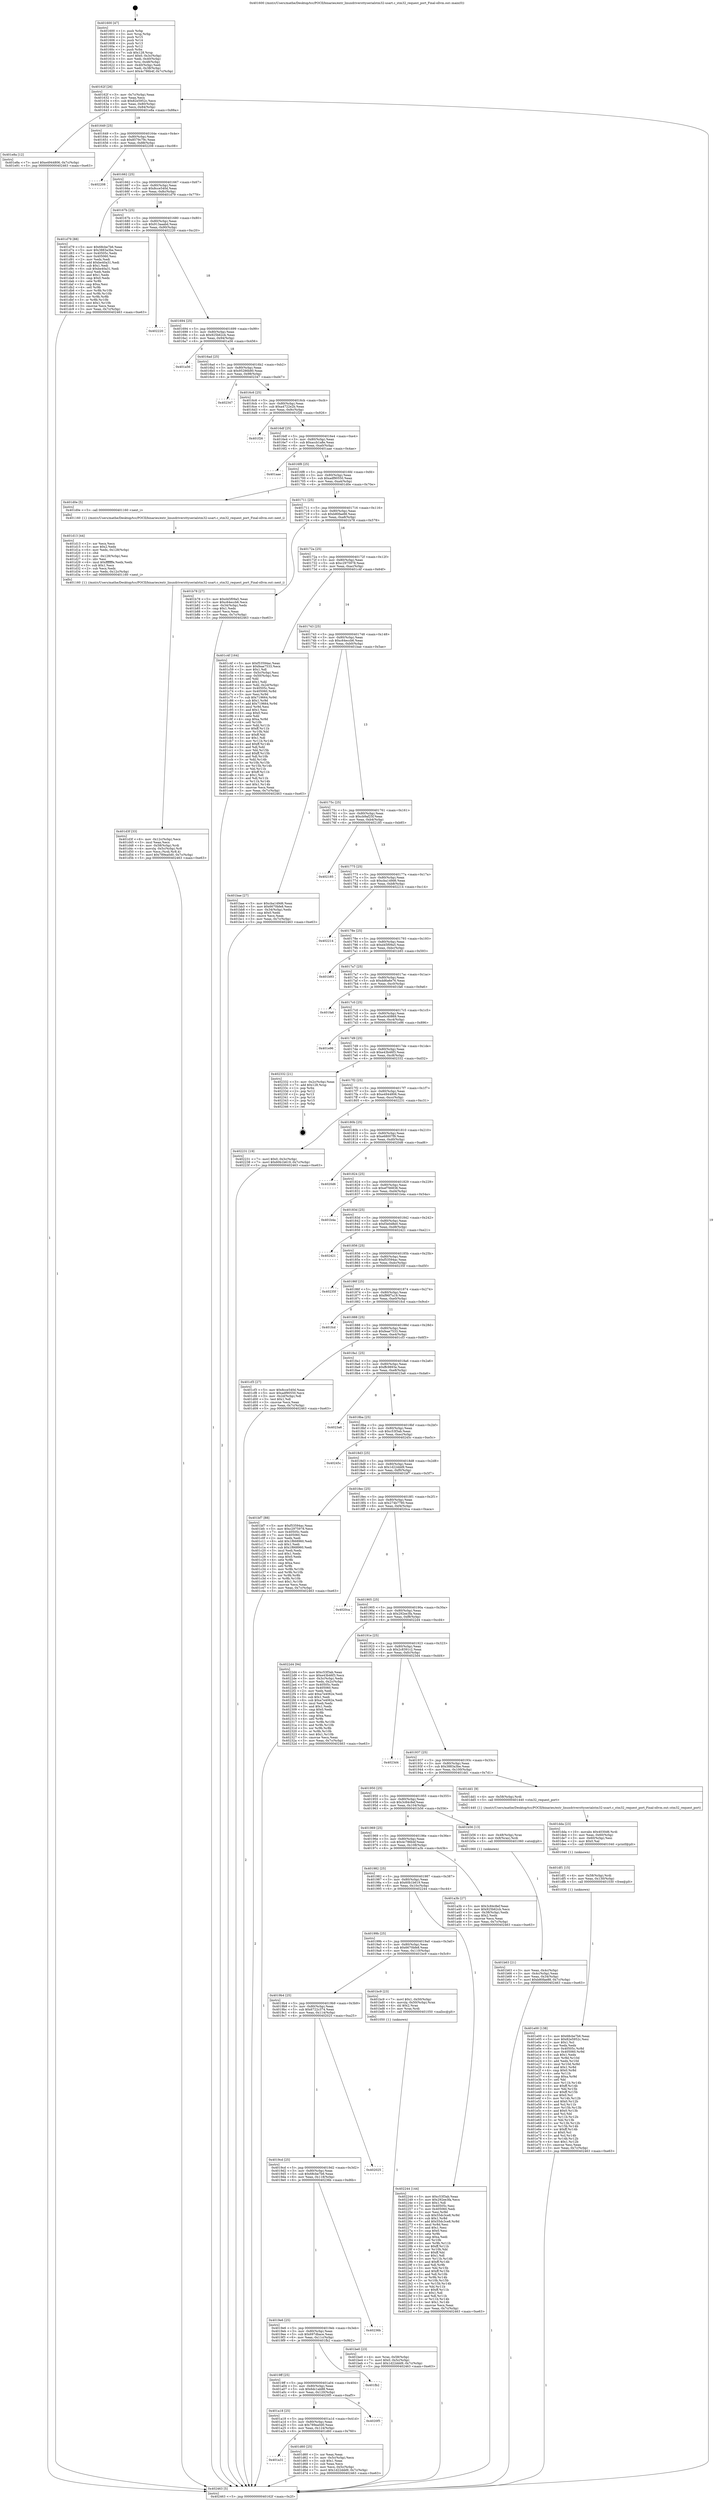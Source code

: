 digraph "0x401600" {
  label = "0x401600 (/mnt/c/Users/mathe/Desktop/tcc/POCII/binaries/extr_linuxdriversttyserialstm32-usart.c_stm32_request_port_Final-ollvm.out::main(0))"
  labelloc = "t"
  node[shape=record]

  Entry [label="",width=0.3,height=0.3,shape=circle,fillcolor=black,style=filled]
  "0x40162f" [label="{
     0x40162f [26]\l
     | [instrs]\l
     &nbsp;&nbsp;0x40162f \<+3\>: mov -0x7c(%rbp),%eax\l
     &nbsp;&nbsp;0x401632 \<+2\>: mov %eax,%ecx\l
     &nbsp;&nbsp;0x401634 \<+6\>: sub $0x82e5952c,%ecx\l
     &nbsp;&nbsp;0x40163a \<+3\>: mov %eax,-0x80(%rbp)\l
     &nbsp;&nbsp;0x40163d \<+6\>: mov %ecx,-0x84(%rbp)\l
     &nbsp;&nbsp;0x401643 \<+6\>: je 0000000000401e8a \<main+0x88a\>\l
  }"]
  "0x401e8a" [label="{
     0x401e8a [12]\l
     | [instrs]\l
     &nbsp;&nbsp;0x401e8a \<+7\>: movl $0xe4944806,-0x7c(%rbp)\l
     &nbsp;&nbsp;0x401e91 \<+5\>: jmp 0000000000402463 \<main+0xe63\>\l
  }"]
  "0x401649" [label="{
     0x401649 [25]\l
     | [instrs]\l
     &nbsp;&nbsp;0x401649 \<+5\>: jmp 000000000040164e \<main+0x4e\>\l
     &nbsp;&nbsp;0x40164e \<+3\>: mov -0x80(%rbp),%eax\l
     &nbsp;&nbsp;0x401651 \<+5\>: sub $0x8579c79c,%eax\l
     &nbsp;&nbsp;0x401656 \<+6\>: mov %eax,-0x88(%rbp)\l
     &nbsp;&nbsp;0x40165c \<+6\>: je 0000000000402208 \<main+0xc08\>\l
  }"]
  Exit [label="",width=0.3,height=0.3,shape=circle,fillcolor=black,style=filled,peripheries=2]
  "0x402208" [label="{
     0x402208\l
  }", style=dashed]
  "0x401662" [label="{
     0x401662 [25]\l
     | [instrs]\l
     &nbsp;&nbsp;0x401662 \<+5\>: jmp 0000000000401667 \<main+0x67\>\l
     &nbsp;&nbsp;0x401667 \<+3\>: mov -0x80(%rbp),%eax\l
     &nbsp;&nbsp;0x40166a \<+5\>: sub $0x8cce540d,%eax\l
     &nbsp;&nbsp;0x40166f \<+6\>: mov %eax,-0x8c(%rbp)\l
     &nbsp;&nbsp;0x401675 \<+6\>: je 0000000000401d79 \<main+0x779\>\l
  }"]
  "0x401e00" [label="{
     0x401e00 [138]\l
     | [instrs]\l
     &nbsp;&nbsp;0x401e00 \<+5\>: mov $0x68cbe7b6,%eax\l
     &nbsp;&nbsp;0x401e05 \<+5\>: mov $0x82e5952c,%esi\l
     &nbsp;&nbsp;0x401e0a \<+2\>: mov $0x1,%cl\l
     &nbsp;&nbsp;0x401e0c \<+2\>: xor %edx,%edx\l
     &nbsp;&nbsp;0x401e0e \<+8\>: mov 0x40505c,%r8d\l
     &nbsp;&nbsp;0x401e16 \<+8\>: mov 0x405060,%r9d\l
     &nbsp;&nbsp;0x401e1e \<+3\>: sub $0x1,%edx\l
     &nbsp;&nbsp;0x401e21 \<+3\>: mov %r8d,%r10d\l
     &nbsp;&nbsp;0x401e24 \<+3\>: add %edx,%r10d\l
     &nbsp;&nbsp;0x401e27 \<+4\>: imul %r10d,%r8d\l
     &nbsp;&nbsp;0x401e2b \<+4\>: and $0x1,%r8d\l
     &nbsp;&nbsp;0x401e2f \<+4\>: cmp $0x0,%r8d\l
     &nbsp;&nbsp;0x401e33 \<+4\>: sete %r11b\l
     &nbsp;&nbsp;0x401e37 \<+4\>: cmp $0xa,%r9d\l
     &nbsp;&nbsp;0x401e3b \<+3\>: setl %bl\l
     &nbsp;&nbsp;0x401e3e \<+3\>: mov %r11b,%r14b\l
     &nbsp;&nbsp;0x401e41 \<+4\>: xor $0xff,%r14b\l
     &nbsp;&nbsp;0x401e45 \<+3\>: mov %bl,%r15b\l
     &nbsp;&nbsp;0x401e48 \<+4\>: xor $0xff,%r15b\l
     &nbsp;&nbsp;0x401e4c \<+3\>: xor $0x0,%cl\l
     &nbsp;&nbsp;0x401e4f \<+3\>: mov %r14b,%r12b\l
     &nbsp;&nbsp;0x401e52 \<+4\>: and $0x0,%r12b\l
     &nbsp;&nbsp;0x401e56 \<+3\>: and %cl,%r11b\l
     &nbsp;&nbsp;0x401e59 \<+3\>: mov %r15b,%r13b\l
     &nbsp;&nbsp;0x401e5c \<+4\>: and $0x0,%r13b\l
     &nbsp;&nbsp;0x401e60 \<+2\>: and %cl,%bl\l
     &nbsp;&nbsp;0x401e62 \<+3\>: or %r11b,%r12b\l
     &nbsp;&nbsp;0x401e65 \<+3\>: or %bl,%r13b\l
     &nbsp;&nbsp;0x401e68 \<+3\>: xor %r13b,%r12b\l
     &nbsp;&nbsp;0x401e6b \<+3\>: or %r15b,%r14b\l
     &nbsp;&nbsp;0x401e6e \<+4\>: xor $0xff,%r14b\l
     &nbsp;&nbsp;0x401e72 \<+3\>: or $0x0,%cl\l
     &nbsp;&nbsp;0x401e75 \<+3\>: and %cl,%r14b\l
     &nbsp;&nbsp;0x401e78 \<+3\>: or %r14b,%r12b\l
     &nbsp;&nbsp;0x401e7b \<+4\>: test $0x1,%r12b\l
     &nbsp;&nbsp;0x401e7f \<+3\>: cmovne %esi,%eax\l
     &nbsp;&nbsp;0x401e82 \<+3\>: mov %eax,-0x7c(%rbp)\l
     &nbsp;&nbsp;0x401e85 \<+5\>: jmp 0000000000402463 \<main+0xe63\>\l
  }"]
  "0x401d79" [label="{
     0x401d79 [88]\l
     | [instrs]\l
     &nbsp;&nbsp;0x401d79 \<+5\>: mov $0x68cbe7b6,%eax\l
     &nbsp;&nbsp;0x401d7e \<+5\>: mov $0x3883a3be,%ecx\l
     &nbsp;&nbsp;0x401d83 \<+7\>: mov 0x40505c,%edx\l
     &nbsp;&nbsp;0x401d8a \<+7\>: mov 0x405060,%esi\l
     &nbsp;&nbsp;0x401d91 \<+2\>: mov %edx,%edi\l
     &nbsp;&nbsp;0x401d93 \<+6\>: add $0xbe40a31,%edi\l
     &nbsp;&nbsp;0x401d99 \<+3\>: sub $0x1,%edi\l
     &nbsp;&nbsp;0x401d9c \<+6\>: sub $0xbe40a31,%edi\l
     &nbsp;&nbsp;0x401da2 \<+3\>: imul %edi,%edx\l
     &nbsp;&nbsp;0x401da5 \<+3\>: and $0x1,%edx\l
     &nbsp;&nbsp;0x401da8 \<+3\>: cmp $0x0,%edx\l
     &nbsp;&nbsp;0x401dab \<+4\>: sete %r8b\l
     &nbsp;&nbsp;0x401daf \<+3\>: cmp $0xa,%esi\l
     &nbsp;&nbsp;0x401db2 \<+4\>: setl %r9b\l
     &nbsp;&nbsp;0x401db6 \<+3\>: mov %r8b,%r10b\l
     &nbsp;&nbsp;0x401db9 \<+3\>: and %r9b,%r10b\l
     &nbsp;&nbsp;0x401dbc \<+3\>: xor %r9b,%r8b\l
     &nbsp;&nbsp;0x401dbf \<+3\>: or %r8b,%r10b\l
     &nbsp;&nbsp;0x401dc2 \<+4\>: test $0x1,%r10b\l
     &nbsp;&nbsp;0x401dc6 \<+3\>: cmovne %ecx,%eax\l
     &nbsp;&nbsp;0x401dc9 \<+3\>: mov %eax,-0x7c(%rbp)\l
     &nbsp;&nbsp;0x401dcc \<+5\>: jmp 0000000000402463 \<main+0xe63\>\l
  }"]
  "0x40167b" [label="{
     0x40167b [25]\l
     | [instrs]\l
     &nbsp;&nbsp;0x40167b \<+5\>: jmp 0000000000401680 \<main+0x80\>\l
     &nbsp;&nbsp;0x401680 \<+3\>: mov -0x80(%rbp),%eax\l
     &nbsp;&nbsp;0x401683 \<+5\>: sub $0x913aaabd,%eax\l
     &nbsp;&nbsp;0x401688 \<+6\>: mov %eax,-0x90(%rbp)\l
     &nbsp;&nbsp;0x40168e \<+6\>: je 0000000000402220 \<main+0xc20\>\l
  }"]
  "0x401df1" [label="{
     0x401df1 [15]\l
     | [instrs]\l
     &nbsp;&nbsp;0x401df1 \<+4\>: mov -0x58(%rbp),%rdi\l
     &nbsp;&nbsp;0x401df5 \<+6\>: mov %eax,-0x130(%rbp)\l
     &nbsp;&nbsp;0x401dfb \<+5\>: call 0000000000401030 \<free@plt\>\l
     | [calls]\l
     &nbsp;&nbsp;0x401030 \{1\} (unknown)\l
  }"]
  "0x402220" [label="{
     0x402220\l
  }", style=dashed]
  "0x401694" [label="{
     0x401694 [25]\l
     | [instrs]\l
     &nbsp;&nbsp;0x401694 \<+5\>: jmp 0000000000401699 \<main+0x99\>\l
     &nbsp;&nbsp;0x401699 \<+3\>: mov -0x80(%rbp),%eax\l
     &nbsp;&nbsp;0x40169c \<+5\>: sub $0x925b62cb,%eax\l
     &nbsp;&nbsp;0x4016a1 \<+6\>: mov %eax,-0x94(%rbp)\l
     &nbsp;&nbsp;0x4016a7 \<+6\>: je 0000000000401a56 \<main+0x456\>\l
  }"]
  "0x401dda" [label="{
     0x401dda [23]\l
     | [instrs]\l
     &nbsp;&nbsp;0x401dda \<+10\>: movabs $0x4030d6,%rdi\l
     &nbsp;&nbsp;0x401de4 \<+3\>: mov %eax,-0x60(%rbp)\l
     &nbsp;&nbsp;0x401de7 \<+3\>: mov -0x60(%rbp),%esi\l
     &nbsp;&nbsp;0x401dea \<+2\>: mov $0x0,%al\l
     &nbsp;&nbsp;0x401dec \<+5\>: call 0000000000401040 \<printf@plt\>\l
     | [calls]\l
     &nbsp;&nbsp;0x401040 \{1\} (unknown)\l
  }"]
  "0x401a56" [label="{
     0x401a56\l
  }", style=dashed]
  "0x4016ad" [label="{
     0x4016ad [25]\l
     | [instrs]\l
     &nbsp;&nbsp;0x4016ad \<+5\>: jmp 00000000004016b2 \<main+0xb2\>\l
     &nbsp;&nbsp;0x4016b2 \<+3\>: mov -0x80(%rbp),%eax\l
     &nbsp;&nbsp;0x4016b5 \<+5\>: sub $0x95286b80,%eax\l
     &nbsp;&nbsp;0x4016ba \<+6\>: mov %eax,-0x98(%rbp)\l
     &nbsp;&nbsp;0x4016c0 \<+6\>: je 0000000000402347 \<main+0xd47\>\l
  }"]
  "0x401a31" [label="{
     0x401a31\l
  }", style=dashed]
  "0x402347" [label="{
     0x402347\l
  }", style=dashed]
  "0x4016c6" [label="{
     0x4016c6 [25]\l
     | [instrs]\l
     &nbsp;&nbsp;0x4016c6 \<+5\>: jmp 00000000004016cb \<main+0xcb\>\l
     &nbsp;&nbsp;0x4016cb \<+3\>: mov -0x80(%rbp),%eax\l
     &nbsp;&nbsp;0x4016ce \<+5\>: sub $0xa4722e2b,%eax\l
     &nbsp;&nbsp;0x4016d3 \<+6\>: mov %eax,-0x9c(%rbp)\l
     &nbsp;&nbsp;0x4016d9 \<+6\>: je 0000000000401f26 \<main+0x926\>\l
  }"]
  "0x401d60" [label="{
     0x401d60 [25]\l
     | [instrs]\l
     &nbsp;&nbsp;0x401d60 \<+2\>: xor %eax,%eax\l
     &nbsp;&nbsp;0x401d62 \<+3\>: mov -0x5c(%rbp),%ecx\l
     &nbsp;&nbsp;0x401d65 \<+3\>: sub $0x1,%eax\l
     &nbsp;&nbsp;0x401d68 \<+2\>: sub %eax,%ecx\l
     &nbsp;&nbsp;0x401d6a \<+3\>: mov %ecx,-0x5c(%rbp)\l
     &nbsp;&nbsp;0x401d6d \<+7\>: movl $0x1d22ddd9,-0x7c(%rbp)\l
     &nbsp;&nbsp;0x401d74 \<+5\>: jmp 0000000000402463 \<main+0xe63\>\l
  }"]
  "0x401f26" [label="{
     0x401f26\l
  }", style=dashed]
  "0x4016df" [label="{
     0x4016df [25]\l
     | [instrs]\l
     &nbsp;&nbsp;0x4016df \<+5\>: jmp 00000000004016e4 \<main+0xe4\>\l
     &nbsp;&nbsp;0x4016e4 \<+3\>: mov -0x80(%rbp),%eax\l
     &nbsp;&nbsp;0x4016e7 \<+5\>: sub $0xaccb1a8e,%eax\l
     &nbsp;&nbsp;0x4016ec \<+6\>: mov %eax,-0xa0(%rbp)\l
     &nbsp;&nbsp;0x4016f2 \<+6\>: je 0000000000401aae \<main+0x4ae\>\l
  }"]
  "0x401a18" [label="{
     0x401a18 [25]\l
     | [instrs]\l
     &nbsp;&nbsp;0x401a18 \<+5\>: jmp 0000000000401a1d \<main+0x41d\>\l
     &nbsp;&nbsp;0x401a1d \<+3\>: mov -0x80(%rbp),%eax\l
     &nbsp;&nbsp;0x401a20 \<+5\>: sub $0x789ea0d0,%eax\l
     &nbsp;&nbsp;0x401a25 \<+6\>: mov %eax,-0x124(%rbp)\l
     &nbsp;&nbsp;0x401a2b \<+6\>: je 0000000000401d60 \<main+0x760\>\l
  }"]
  "0x401aae" [label="{
     0x401aae\l
  }", style=dashed]
  "0x4016f8" [label="{
     0x4016f8 [25]\l
     | [instrs]\l
     &nbsp;&nbsp;0x4016f8 \<+5\>: jmp 00000000004016fd \<main+0xfd\>\l
     &nbsp;&nbsp;0x4016fd \<+3\>: mov -0x80(%rbp),%eax\l
     &nbsp;&nbsp;0x401700 \<+5\>: sub $0xadf90550,%eax\l
     &nbsp;&nbsp;0x401705 \<+6\>: mov %eax,-0xa4(%rbp)\l
     &nbsp;&nbsp;0x40170b \<+6\>: je 0000000000401d0e \<main+0x70e\>\l
  }"]
  "0x4020f5" [label="{
     0x4020f5\l
  }", style=dashed]
  "0x401d0e" [label="{
     0x401d0e [5]\l
     | [instrs]\l
     &nbsp;&nbsp;0x401d0e \<+5\>: call 0000000000401160 \<next_i\>\l
     | [calls]\l
     &nbsp;&nbsp;0x401160 \{1\} (/mnt/c/Users/mathe/Desktop/tcc/POCII/binaries/extr_linuxdriversttyserialstm32-usart.c_stm32_request_port_Final-ollvm.out::next_i)\l
  }"]
  "0x401711" [label="{
     0x401711 [25]\l
     | [instrs]\l
     &nbsp;&nbsp;0x401711 \<+5\>: jmp 0000000000401716 \<main+0x116\>\l
     &nbsp;&nbsp;0x401716 \<+3\>: mov -0x80(%rbp),%eax\l
     &nbsp;&nbsp;0x401719 \<+5\>: sub $0xb80fae88,%eax\l
     &nbsp;&nbsp;0x40171e \<+6\>: mov %eax,-0xa8(%rbp)\l
     &nbsp;&nbsp;0x401724 \<+6\>: je 0000000000401b78 \<main+0x578\>\l
  }"]
  "0x4019ff" [label="{
     0x4019ff [25]\l
     | [instrs]\l
     &nbsp;&nbsp;0x4019ff \<+5\>: jmp 0000000000401a04 \<main+0x404\>\l
     &nbsp;&nbsp;0x401a04 \<+3\>: mov -0x80(%rbp),%eax\l
     &nbsp;&nbsp;0x401a07 \<+5\>: sub $0x6dc1ab88,%eax\l
     &nbsp;&nbsp;0x401a0c \<+6\>: mov %eax,-0x120(%rbp)\l
     &nbsp;&nbsp;0x401a12 \<+6\>: je 00000000004020f5 \<main+0xaf5\>\l
  }"]
  "0x401b78" [label="{
     0x401b78 [27]\l
     | [instrs]\l
     &nbsp;&nbsp;0x401b78 \<+5\>: mov $0xd45f09a5,%eax\l
     &nbsp;&nbsp;0x401b7d \<+5\>: mov $0xc64eccb6,%ecx\l
     &nbsp;&nbsp;0x401b82 \<+3\>: mov -0x34(%rbp),%edx\l
     &nbsp;&nbsp;0x401b85 \<+3\>: cmp $0x1,%edx\l
     &nbsp;&nbsp;0x401b88 \<+3\>: cmovl %ecx,%eax\l
     &nbsp;&nbsp;0x401b8b \<+3\>: mov %eax,-0x7c(%rbp)\l
     &nbsp;&nbsp;0x401b8e \<+5\>: jmp 0000000000402463 \<main+0xe63\>\l
  }"]
  "0x40172a" [label="{
     0x40172a [25]\l
     | [instrs]\l
     &nbsp;&nbsp;0x40172a \<+5\>: jmp 000000000040172f \<main+0x12f\>\l
     &nbsp;&nbsp;0x40172f \<+3\>: mov -0x80(%rbp),%eax\l
     &nbsp;&nbsp;0x401732 \<+5\>: sub $0xc2975978,%eax\l
     &nbsp;&nbsp;0x401737 \<+6\>: mov %eax,-0xac(%rbp)\l
     &nbsp;&nbsp;0x40173d \<+6\>: je 0000000000401c4f \<main+0x64f\>\l
  }"]
  "0x401fb2" [label="{
     0x401fb2\l
  }", style=dashed]
  "0x401c4f" [label="{
     0x401c4f [164]\l
     | [instrs]\l
     &nbsp;&nbsp;0x401c4f \<+5\>: mov $0xf53594ac,%eax\l
     &nbsp;&nbsp;0x401c54 \<+5\>: mov $0xfeae7533,%ecx\l
     &nbsp;&nbsp;0x401c59 \<+2\>: mov $0x1,%dl\l
     &nbsp;&nbsp;0x401c5b \<+3\>: mov -0x5c(%rbp),%esi\l
     &nbsp;&nbsp;0x401c5e \<+3\>: cmp -0x50(%rbp),%esi\l
     &nbsp;&nbsp;0x401c61 \<+4\>: setl %dil\l
     &nbsp;&nbsp;0x401c65 \<+4\>: and $0x1,%dil\l
     &nbsp;&nbsp;0x401c69 \<+4\>: mov %dil,-0x2d(%rbp)\l
     &nbsp;&nbsp;0x401c6d \<+7\>: mov 0x40505c,%esi\l
     &nbsp;&nbsp;0x401c74 \<+8\>: mov 0x405060,%r8d\l
     &nbsp;&nbsp;0x401c7c \<+3\>: mov %esi,%r9d\l
     &nbsp;&nbsp;0x401c7f \<+7\>: sub $0x719664,%r9d\l
     &nbsp;&nbsp;0x401c86 \<+4\>: sub $0x1,%r9d\l
     &nbsp;&nbsp;0x401c8a \<+7\>: add $0x719664,%r9d\l
     &nbsp;&nbsp;0x401c91 \<+4\>: imul %r9d,%esi\l
     &nbsp;&nbsp;0x401c95 \<+3\>: and $0x1,%esi\l
     &nbsp;&nbsp;0x401c98 \<+3\>: cmp $0x0,%esi\l
     &nbsp;&nbsp;0x401c9b \<+4\>: sete %dil\l
     &nbsp;&nbsp;0x401c9f \<+4\>: cmp $0xa,%r8d\l
     &nbsp;&nbsp;0x401ca3 \<+4\>: setl %r10b\l
     &nbsp;&nbsp;0x401ca7 \<+3\>: mov %dil,%r11b\l
     &nbsp;&nbsp;0x401caa \<+4\>: xor $0xff,%r11b\l
     &nbsp;&nbsp;0x401cae \<+3\>: mov %r10b,%bl\l
     &nbsp;&nbsp;0x401cb1 \<+3\>: xor $0xff,%bl\l
     &nbsp;&nbsp;0x401cb4 \<+3\>: xor $0x1,%dl\l
     &nbsp;&nbsp;0x401cb7 \<+3\>: mov %r11b,%r14b\l
     &nbsp;&nbsp;0x401cba \<+4\>: and $0xff,%r14b\l
     &nbsp;&nbsp;0x401cbe \<+3\>: and %dl,%dil\l
     &nbsp;&nbsp;0x401cc1 \<+3\>: mov %bl,%r15b\l
     &nbsp;&nbsp;0x401cc4 \<+4\>: and $0xff,%r15b\l
     &nbsp;&nbsp;0x401cc8 \<+3\>: and %dl,%r10b\l
     &nbsp;&nbsp;0x401ccb \<+3\>: or %dil,%r14b\l
     &nbsp;&nbsp;0x401cce \<+3\>: or %r10b,%r15b\l
     &nbsp;&nbsp;0x401cd1 \<+3\>: xor %r15b,%r14b\l
     &nbsp;&nbsp;0x401cd4 \<+3\>: or %bl,%r11b\l
     &nbsp;&nbsp;0x401cd7 \<+4\>: xor $0xff,%r11b\l
     &nbsp;&nbsp;0x401cdb \<+3\>: or $0x1,%dl\l
     &nbsp;&nbsp;0x401cde \<+3\>: and %dl,%r11b\l
     &nbsp;&nbsp;0x401ce1 \<+3\>: or %r11b,%r14b\l
     &nbsp;&nbsp;0x401ce4 \<+4\>: test $0x1,%r14b\l
     &nbsp;&nbsp;0x401ce8 \<+3\>: cmovne %ecx,%eax\l
     &nbsp;&nbsp;0x401ceb \<+3\>: mov %eax,-0x7c(%rbp)\l
     &nbsp;&nbsp;0x401cee \<+5\>: jmp 0000000000402463 \<main+0xe63\>\l
  }"]
  "0x401743" [label="{
     0x401743 [25]\l
     | [instrs]\l
     &nbsp;&nbsp;0x401743 \<+5\>: jmp 0000000000401748 \<main+0x148\>\l
     &nbsp;&nbsp;0x401748 \<+3\>: mov -0x80(%rbp),%eax\l
     &nbsp;&nbsp;0x40174b \<+5\>: sub $0xc64eccb6,%eax\l
     &nbsp;&nbsp;0x401750 \<+6\>: mov %eax,-0xb0(%rbp)\l
     &nbsp;&nbsp;0x401756 \<+6\>: je 0000000000401bae \<main+0x5ae\>\l
  }"]
  "0x4019e6" [label="{
     0x4019e6 [25]\l
     | [instrs]\l
     &nbsp;&nbsp;0x4019e6 \<+5\>: jmp 00000000004019eb \<main+0x3eb\>\l
     &nbsp;&nbsp;0x4019eb \<+3\>: mov -0x80(%rbp),%eax\l
     &nbsp;&nbsp;0x4019ee \<+5\>: sub $0x697dbace,%eax\l
     &nbsp;&nbsp;0x4019f3 \<+6\>: mov %eax,-0x11c(%rbp)\l
     &nbsp;&nbsp;0x4019f9 \<+6\>: je 0000000000401fb2 \<main+0x9b2\>\l
  }"]
  "0x401bae" [label="{
     0x401bae [27]\l
     | [instrs]\l
     &nbsp;&nbsp;0x401bae \<+5\>: mov $0xcba149d6,%eax\l
     &nbsp;&nbsp;0x401bb3 \<+5\>: mov $0x6670bfe8,%ecx\l
     &nbsp;&nbsp;0x401bb8 \<+3\>: mov -0x34(%rbp),%edx\l
     &nbsp;&nbsp;0x401bbb \<+3\>: cmp $0x0,%edx\l
     &nbsp;&nbsp;0x401bbe \<+3\>: cmove %ecx,%eax\l
     &nbsp;&nbsp;0x401bc1 \<+3\>: mov %eax,-0x7c(%rbp)\l
     &nbsp;&nbsp;0x401bc4 \<+5\>: jmp 0000000000402463 \<main+0xe63\>\l
  }"]
  "0x40175c" [label="{
     0x40175c [25]\l
     | [instrs]\l
     &nbsp;&nbsp;0x40175c \<+5\>: jmp 0000000000401761 \<main+0x161\>\l
     &nbsp;&nbsp;0x401761 \<+3\>: mov -0x80(%rbp),%eax\l
     &nbsp;&nbsp;0x401764 \<+5\>: sub $0xcb9af25f,%eax\l
     &nbsp;&nbsp;0x401769 \<+6\>: mov %eax,-0xb4(%rbp)\l
     &nbsp;&nbsp;0x40176f \<+6\>: je 0000000000402185 \<main+0xb85\>\l
  }"]
  "0x40236b" [label="{
     0x40236b\l
  }", style=dashed]
  "0x402185" [label="{
     0x402185\l
  }", style=dashed]
  "0x401775" [label="{
     0x401775 [25]\l
     | [instrs]\l
     &nbsp;&nbsp;0x401775 \<+5\>: jmp 000000000040177a \<main+0x17a\>\l
     &nbsp;&nbsp;0x40177a \<+3\>: mov -0x80(%rbp),%eax\l
     &nbsp;&nbsp;0x40177d \<+5\>: sub $0xcba149d6,%eax\l
     &nbsp;&nbsp;0x401782 \<+6\>: mov %eax,-0xb8(%rbp)\l
     &nbsp;&nbsp;0x401788 \<+6\>: je 0000000000402214 \<main+0xc14\>\l
  }"]
  "0x4019cd" [label="{
     0x4019cd [25]\l
     | [instrs]\l
     &nbsp;&nbsp;0x4019cd \<+5\>: jmp 00000000004019d2 \<main+0x3d2\>\l
     &nbsp;&nbsp;0x4019d2 \<+3\>: mov -0x80(%rbp),%eax\l
     &nbsp;&nbsp;0x4019d5 \<+5\>: sub $0x68cbe7b6,%eax\l
     &nbsp;&nbsp;0x4019da \<+6\>: mov %eax,-0x118(%rbp)\l
     &nbsp;&nbsp;0x4019e0 \<+6\>: je 000000000040236b \<main+0xd6b\>\l
  }"]
  "0x402214" [label="{
     0x402214\l
  }", style=dashed]
  "0x40178e" [label="{
     0x40178e [25]\l
     | [instrs]\l
     &nbsp;&nbsp;0x40178e \<+5\>: jmp 0000000000401793 \<main+0x193\>\l
     &nbsp;&nbsp;0x401793 \<+3\>: mov -0x80(%rbp),%eax\l
     &nbsp;&nbsp;0x401796 \<+5\>: sub $0xd45f09a5,%eax\l
     &nbsp;&nbsp;0x40179b \<+6\>: mov %eax,-0xbc(%rbp)\l
     &nbsp;&nbsp;0x4017a1 \<+6\>: je 0000000000401b93 \<main+0x593\>\l
  }"]
  "0x402025" [label="{
     0x402025\l
  }", style=dashed]
  "0x401b93" [label="{
     0x401b93\l
  }", style=dashed]
  "0x4017a7" [label="{
     0x4017a7 [25]\l
     | [instrs]\l
     &nbsp;&nbsp;0x4017a7 \<+5\>: jmp 00000000004017ac \<main+0x1ac\>\l
     &nbsp;&nbsp;0x4017ac \<+3\>: mov -0x80(%rbp),%eax\l
     &nbsp;&nbsp;0x4017af \<+5\>: sub $0xdd6a6e76,%eax\l
     &nbsp;&nbsp;0x4017b4 \<+6\>: mov %eax,-0xc0(%rbp)\l
     &nbsp;&nbsp;0x4017ba \<+6\>: je 0000000000401fa6 \<main+0x9a6\>\l
  }"]
  "0x401d3f" [label="{
     0x401d3f [33]\l
     | [instrs]\l
     &nbsp;&nbsp;0x401d3f \<+6\>: mov -0x12c(%rbp),%ecx\l
     &nbsp;&nbsp;0x401d45 \<+3\>: imul %eax,%ecx\l
     &nbsp;&nbsp;0x401d48 \<+4\>: mov -0x58(%rbp),%rdi\l
     &nbsp;&nbsp;0x401d4c \<+4\>: movslq -0x5c(%rbp),%r8\l
     &nbsp;&nbsp;0x401d50 \<+4\>: mov %ecx,(%rdi,%r8,4)\l
     &nbsp;&nbsp;0x401d54 \<+7\>: movl $0x789ea0d0,-0x7c(%rbp)\l
     &nbsp;&nbsp;0x401d5b \<+5\>: jmp 0000000000402463 \<main+0xe63\>\l
  }"]
  "0x401fa6" [label="{
     0x401fa6\l
  }", style=dashed]
  "0x4017c0" [label="{
     0x4017c0 [25]\l
     | [instrs]\l
     &nbsp;&nbsp;0x4017c0 \<+5\>: jmp 00000000004017c5 \<main+0x1c5\>\l
     &nbsp;&nbsp;0x4017c5 \<+3\>: mov -0x80(%rbp),%eax\l
     &nbsp;&nbsp;0x4017c8 \<+5\>: sub $0xe0c40869,%eax\l
     &nbsp;&nbsp;0x4017cd \<+6\>: mov %eax,-0xc4(%rbp)\l
     &nbsp;&nbsp;0x4017d3 \<+6\>: je 0000000000401e96 \<main+0x896\>\l
  }"]
  "0x401d13" [label="{
     0x401d13 [44]\l
     | [instrs]\l
     &nbsp;&nbsp;0x401d13 \<+2\>: xor %ecx,%ecx\l
     &nbsp;&nbsp;0x401d15 \<+5\>: mov $0x2,%edx\l
     &nbsp;&nbsp;0x401d1a \<+6\>: mov %edx,-0x128(%rbp)\l
     &nbsp;&nbsp;0x401d20 \<+1\>: cltd\l
     &nbsp;&nbsp;0x401d21 \<+6\>: mov -0x128(%rbp),%esi\l
     &nbsp;&nbsp;0x401d27 \<+2\>: idiv %esi\l
     &nbsp;&nbsp;0x401d29 \<+6\>: imul $0xfffffffe,%edx,%edx\l
     &nbsp;&nbsp;0x401d2f \<+3\>: sub $0x1,%ecx\l
     &nbsp;&nbsp;0x401d32 \<+2\>: sub %ecx,%edx\l
     &nbsp;&nbsp;0x401d34 \<+6\>: mov %edx,-0x12c(%rbp)\l
     &nbsp;&nbsp;0x401d3a \<+5\>: call 0000000000401160 \<next_i\>\l
     | [calls]\l
     &nbsp;&nbsp;0x401160 \{1\} (/mnt/c/Users/mathe/Desktop/tcc/POCII/binaries/extr_linuxdriversttyserialstm32-usart.c_stm32_request_port_Final-ollvm.out::next_i)\l
  }"]
  "0x401e96" [label="{
     0x401e96\l
  }", style=dashed]
  "0x4017d9" [label="{
     0x4017d9 [25]\l
     | [instrs]\l
     &nbsp;&nbsp;0x4017d9 \<+5\>: jmp 00000000004017de \<main+0x1de\>\l
     &nbsp;&nbsp;0x4017de \<+3\>: mov -0x80(%rbp),%eax\l
     &nbsp;&nbsp;0x4017e1 \<+5\>: sub $0xe43b46f3,%eax\l
     &nbsp;&nbsp;0x4017e6 \<+6\>: mov %eax,-0xc8(%rbp)\l
     &nbsp;&nbsp;0x4017ec \<+6\>: je 0000000000402332 \<main+0xd32\>\l
  }"]
  "0x401be0" [label="{
     0x401be0 [23]\l
     | [instrs]\l
     &nbsp;&nbsp;0x401be0 \<+4\>: mov %rax,-0x58(%rbp)\l
     &nbsp;&nbsp;0x401be4 \<+7\>: movl $0x0,-0x5c(%rbp)\l
     &nbsp;&nbsp;0x401beb \<+7\>: movl $0x1d22ddd9,-0x7c(%rbp)\l
     &nbsp;&nbsp;0x401bf2 \<+5\>: jmp 0000000000402463 \<main+0xe63\>\l
  }"]
  "0x402332" [label="{
     0x402332 [21]\l
     | [instrs]\l
     &nbsp;&nbsp;0x402332 \<+3\>: mov -0x2c(%rbp),%eax\l
     &nbsp;&nbsp;0x402335 \<+7\>: add $0x128,%rsp\l
     &nbsp;&nbsp;0x40233c \<+1\>: pop %rbx\l
     &nbsp;&nbsp;0x40233d \<+2\>: pop %r12\l
     &nbsp;&nbsp;0x40233f \<+2\>: pop %r13\l
     &nbsp;&nbsp;0x402341 \<+2\>: pop %r14\l
     &nbsp;&nbsp;0x402343 \<+2\>: pop %r15\l
     &nbsp;&nbsp;0x402345 \<+1\>: pop %rbp\l
     &nbsp;&nbsp;0x402346 \<+1\>: ret\l
  }"]
  "0x4017f2" [label="{
     0x4017f2 [25]\l
     | [instrs]\l
     &nbsp;&nbsp;0x4017f2 \<+5\>: jmp 00000000004017f7 \<main+0x1f7\>\l
     &nbsp;&nbsp;0x4017f7 \<+3\>: mov -0x80(%rbp),%eax\l
     &nbsp;&nbsp;0x4017fa \<+5\>: sub $0xe4944806,%eax\l
     &nbsp;&nbsp;0x4017ff \<+6\>: mov %eax,-0xcc(%rbp)\l
     &nbsp;&nbsp;0x401805 \<+6\>: je 0000000000402231 \<main+0xc31\>\l
  }"]
  "0x4019b4" [label="{
     0x4019b4 [25]\l
     | [instrs]\l
     &nbsp;&nbsp;0x4019b4 \<+5\>: jmp 00000000004019b9 \<main+0x3b9\>\l
     &nbsp;&nbsp;0x4019b9 \<+3\>: mov -0x80(%rbp),%eax\l
     &nbsp;&nbsp;0x4019bc \<+5\>: sub $0x6722c374,%eax\l
     &nbsp;&nbsp;0x4019c1 \<+6\>: mov %eax,-0x114(%rbp)\l
     &nbsp;&nbsp;0x4019c7 \<+6\>: je 0000000000402025 \<main+0xa25\>\l
  }"]
  "0x402231" [label="{
     0x402231 [19]\l
     | [instrs]\l
     &nbsp;&nbsp;0x402231 \<+7\>: movl $0x0,-0x3c(%rbp)\l
     &nbsp;&nbsp;0x402238 \<+7\>: movl $0x60b1b619,-0x7c(%rbp)\l
     &nbsp;&nbsp;0x40223f \<+5\>: jmp 0000000000402463 \<main+0xe63\>\l
  }"]
  "0x40180b" [label="{
     0x40180b [25]\l
     | [instrs]\l
     &nbsp;&nbsp;0x40180b \<+5\>: jmp 0000000000401810 \<main+0x210\>\l
     &nbsp;&nbsp;0x401810 \<+3\>: mov -0x80(%rbp),%eax\l
     &nbsp;&nbsp;0x401813 \<+5\>: sub $0xe68007f9,%eax\l
     &nbsp;&nbsp;0x401818 \<+6\>: mov %eax,-0xd0(%rbp)\l
     &nbsp;&nbsp;0x40181e \<+6\>: je 00000000004020d6 \<main+0xad6\>\l
  }"]
  "0x401bc9" [label="{
     0x401bc9 [23]\l
     | [instrs]\l
     &nbsp;&nbsp;0x401bc9 \<+7\>: movl $0x1,-0x50(%rbp)\l
     &nbsp;&nbsp;0x401bd0 \<+4\>: movslq -0x50(%rbp),%rax\l
     &nbsp;&nbsp;0x401bd4 \<+4\>: shl $0x2,%rax\l
     &nbsp;&nbsp;0x401bd8 \<+3\>: mov %rax,%rdi\l
     &nbsp;&nbsp;0x401bdb \<+5\>: call 0000000000401050 \<malloc@plt\>\l
     | [calls]\l
     &nbsp;&nbsp;0x401050 \{1\} (unknown)\l
  }"]
  "0x4020d6" [label="{
     0x4020d6\l
  }", style=dashed]
  "0x401824" [label="{
     0x401824 [25]\l
     | [instrs]\l
     &nbsp;&nbsp;0x401824 \<+5\>: jmp 0000000000401829 \<main+0x229\>\l
     &nbsp;&nbsp;0x401829 \<+3\>: mov -0x80(%rbp),%eax\l
     &nbsp;&nbsp;0x40182c \<+5\>: sub $0xef766838,%eax\l
     &nbsp;&nbsp;0x401831 \<+6\>: mov %eax,-0xd4(%rbp)\l
     &nbsp;&nbsp;0x401837 \<+6\>: je 0000000000401b4a \<main+0x54a\>\l
  }"]
  "0x40199b" [label="{
     0x40199b [25]\l
     | [instrs]\l
     &nbsp;&nbsp;0x40199b \<+5\>: jmp 00000000004019a0 \<main+0x3a0\>\l
     &nbsp;&nbsp;0x4019a0 \<+3\>: mov -0x80(%rbp),%eax\l
     &nbsp;&nbsp;0x4019a3 \<+5\>: sub $0x6670bfe8,%eax\l
     &nbsp;&nbsp;0x4019a8 \<+6\>: mov %eax,-0x110(%rbp)\l
     &nbsp;&nbsp;0x4019ae \<+6\>: je 0000000000401bc9 \<main+0x5c9\>\l
  }"]
  "0x401b4a" [label="{
     0x401b4a\l
  }", style=dashed]
  "0x40183d" [label="{
     0x40183d [25]\l
     | [instrs]\l
     &nbsp;&nbsp;0x40183d \<+5\>: jmp 0000000000401842 \<main+0x242\>\l
     &nbsp;&nbsp;0x401842 \<+3\>: mov -0x80(%rbp),%eax\l
     &nbsp;&nbsp;0x401845 \<+5\>: sub $0xf3e0d8e0,%eax\l
     &nbsp;&nbsp;0x40184a \<+6\>: mov %eax,-0xd8(%rbp)\l
     &nbsp;&nbsp;0x401850 \<+6\>: je 0000000000402421 \<main+0xe21\>\l
  }"]
  "0x402244" [label="{
     0x402244 [144]\l
     | [instrs]\l
     &nbsp;&nbsp;0x402244 \<+5\>: mov $0xc53f3ab,%eax\l
     &nbsp;&nbsp;0x402249 \<+5\>: mov $0x292ee3fa,%ecx\l
     &nbsp;&nbsp;0x40224e \<+2\>: mov $0x1,%dl\l
     &nbsp;&nbsp;0x402250 \<+7\>: mov 0x40505c,%esi\l
     &nbsp;&nbsp;0x402257 \<+7\>: mov 0x405060,%edi\l
     &nbsp;&nbsp;0x40225e \<+3\>: mov %esi,%r8d\l
     &nbsp;&nbsp;0x402261 \<+7\>: sub $0x55dc3ce8,%r8d\l
     &nbsp;&nbsp;0x402268 \<+4\>: sub $0x1,%r8d\l
     &nbsp;&nbsp;0x40226c \<+7\>: add $0x55dc3ce8,%r8d\l
     &nbsp;&nbsp;0x402273 \<+4\>: imul %r8d,%esi\l
     &nbsp;&nbsp;0x402277 \<+3\>: and $0x1,%esi\l
     &nbsp;&nbsp;0x40227a \<+3\>: cmp $0x0,%esi\l
     &nbsp;&nbsp;0x40227d \<+4\>: sete %r9b\l
     &nbsp;&nbsp;0x402281 \<+3\>: cmp $0xa,%edi\l
     &nbsp;&nbsp;0x402284 \<+4\>: setl %r10b\l
     &nbsp;&nbsp;0x402288 \<+3\>: mov %r9b,%r11b\l
     &nbsp;&nbsp;0x40228b \<+4\>: xor $0xff,%r11b\l
     &nbsp;&nbsp;0x40228f \<+3\>: mov %r10b,%bl\l
     &nbsp;&nbsp;0x402292 \<+3\>: xor $0xff,%bl\l
     &nbsp;&nbsp;0x402295 \<+3\>: xor $0x1,%dl\l
     &nbsp;&nbsp;0x402298 \<+3\>: mov %r11b,%r14b\l
     &nbsp;&nbsp;0x40229b \<+4\>: and $0xff,%r14b\l
     &nbsp;&nbsp;0x40229f \<+3\>: and %dl,%r9b\l
     &nbsp;&nbsp;0x4022a2 \<+3\>: mov %bl,%r15b\l
     &nbsp;&nbsp;0x4022a5 \<+4\>: and $0xff,%r15b\l
     &nbsp;&nbsp;0x4022a9 \<+3\>: and %dl,%r10b\l
     &nbsp;&nbsp;0x4022ac \<+3\>: or %r9b,%r14b\l
     &nbsp;&nbsp;0x4022af \<+3\>: or %r10b,%r15b\l
     &nbsp;&nbsp;0x4022b2 \<+3\>: xor %r15b,%r14b\l
     &nbsp;&nbsp;0x4022b5 \<+3\>: or %bl,%r11b\l
     &nbsp;&nbsp;0x4022b8 \<+4\>: xor $0xff,%r11b\l
     &nbsp;&nbsp;0x4022bc \<+3\>: or $0x1,%dl\l
     &nbsp;&nbsp;0x4022bf \<+3\>: and %dl,%r11b\l
     &nbsp;&nbsp;0x4022c2 \<+3\>: or %r11b,%r14b\l
     &nbsp;&nbsp;0x4022c5 \<+4\>: test $0x1,%r14b\l
     &nbsp;&nbsp;0x4022c9 \<+3\>: cmovne %ecx,%eax\l
     &nbsp;&nbsp;0x4022cc \<+3\>: mov %eax,-0x7c(%rbp)\l
     &nbsp;&nbsp;0x4022cf \<+5\>: jmp 0000000000402463 \<main+0xe63\>\l
  }"]
  "0x402421" [label="{
     0x402421\l
  }", style=dashed]
  "0x401856" [label="{
     0x401856 [25]\l
     | [instrs]\l
     &nbsp;&nbsp;0x401856 \<+5\>: jmp 000000000040185b \<main+0x25b\>\l
     &nbsp;&nbsp;0x40185b \<+3\>: mov -0x80(%rbp),%eax\l
     &nbsp;&nbsp;0x40185e \<+5\>: sub $0xf53594ac,%eax\l
     &nbsp;&nbsp;0x401863 \<+6\>: mov %eax,-0xdc(%rbp)\l
     &nbsp;&nbsp;0x401869 \<+6\>: je 000000000040235f \<main+0xd5f\>\l
  }"]
  "0x401b63" [label="{
     0x401b63 [21]\l
     | [instrs]\l
     &nbsp;&nbsp;0x401b63 \<+3\>: mov %eax,-0x4c(%rbp)\l
     &nbsp;&nbsp;0x401b66 \<+3\>: mov -0x4c(%rbp),%eax\l
     &nbsp;&nbsp;0x401b69 \<+3\>: mov %eax,-0x34(%rbp)\l
     &nbsp;&nbsp;0x401b6c \<+7\>: movl $0xb80fae88,-0x7c(%rbp)\l
     &nbsp;&nbsp;0x401b73 \<+5\>: jmp 0000000000402463 \<main+0xe63\>\l
  }"]
  "0x40235f" [label="{
     0x40235f\l
  }", style=dashed]
  "0x40186f" [label="{
     0x40186f [25]\l
     | [instrs]\l
     &nbsp;&nbsp;0x40186f \<+5\>: jmp 0000000000401874 \<main+0x274\>\l
     &nbsp;&nbsp;0x401874 \<+3\>: mov -0x80(%rbp),%eax\l
     &nbsp;&nbsp;0x401877 \<+5\>: sub $0xf96f7a19,%eax\l
     &nbsp;&nbsp;0x40187c \<+6\>: mov %eax,-0xe0(%rbp)\l
     &nbsp;&nbsp;0x401882 \<+6\>: je 0000000000401fcd \<main+0x9cd\>\l
  }"]
  "0x401600" [label="{
     0x401600 [47]\l
     | [instrs]\l
     &nbsp;&nbsp;0x401600 \<+1\>: push %rbp\l
     &nbsp;&nbsp;0x401601 \<+3\>: mov %rsp,%rbp\l
     &nbsp;&nbsp;0x401604 \<+2\>: push %r15\l
     &nbsp;&nbsp;0x401606 \<+2\>: push %r14\l
     &nbsp;&nbsp;0x401608 \<+2\>: push %r13\l
     &nbsp;&nbsp;0x40160a \<+2\>: push %r12\l
     &nbsp;&nbsp;0x40160c \<+1\>: push %rbx\l
     &nbsp;&nbsp;0x40160d \<+7\>: sub $0x128,%rsp\l
     &nbsp;&nbsp;0x401614 \<+7\>: movl $0x0,-0x3c(%rbp)\l
     &nbsp;&nbsp;0x40161b \<+3\>: mov %edi,-0x40(%rbp)\l
     &nbsp;&nbsp;0x40161e \<+4\>: mov %rsi,-0x48(%rbp)\l
     &nbsp;&nbsp;0x401622 \<+3\>: mov -0x40(%rbp),%edi\l
     &nbsp;&nbsp;0x401625 \<+3\>: mov %edi,-0x38(%rbp)\l
     &nbsp;&nbsp;0x401628 \<+7\>: movl $0x4c786b4f,-0x7c(%rbp)\l
  }"]
  "0x401fcd" [label="{
     0x401fcd\l
  }", style=dashed]
  "0x401888" [label="{
     0x401888 [25]\l
     | [instrs]\l
     &nbsp;&nbsp;0x401888 \<+5\>: jmp 000000000040188d \<main+0x28d\>\l
     &nbsp;&nbsp;0x40188d \<+3\>: mov -0x80(%rbp),%eax\l
     &nbsp;&nbsp;0x401890 \<+5\>: sub $0xfeae7533,%eax\l
     &nbsp;&nbsp;0x401895 \<+6\>: mov %eax,-0xe4(%rbp)\l
     &nbsp;&nbsp;0x40189b \<+6\>: je 0000000000401cf3 \<main+0x6f3\>\l
  }"]
  "0x402463" [label="{
     0x402463 [5]\l
     | [instrs]\l
     &nbsp;&nbsp;0x402463 \<+5\>: jmp 000000000040162f \<main+0x2f\>\l
  }"]
  "0x401cf3" [label="{
     0x401cf3 [27]\l
     | [instrs]\l
     &nbsp;&nbsp;0x401cf3 \<+5\>: mov $0x8cce540d,%eax\l
     &nbsp;&nbsp;0x401cf8 \<+5\>: mov $0xadf90550,%ecx\l
     &nbsp;&nbsp;0x401cfd \<+3\>: mov -0x2d(%rbp),%dl\l
     &nbsp;&nbsp;0x401d00 \<+3\>: test $0x1,%dl\l
     &nbsp;&nbsp;0x401d03 \<+3\>: cmovne %ecx,%eax\l
     &nbsp;&nbsp;0x401d06 \<+3\>: mov %eax,-0x7c(%rbp)\l
     &nbsp;&nbsp;0x401d09 \<+5\>: jmp 0000000000402463 \<main+0xe63\>\l
  }"]
  "0x4018a1" [label="{
     0x4018a1 [25]\l
     | [instrs]\l
     &nbsp;&nbsp;0x4018a1 \<+5\>: jmp 00000000004018a6 \<main+0x2a6\>\l
     &nbsp;&nbsp;0x4018a6 \<+3\>: mov -0x80(%rbp),%eax\l
     &nbsp;&nbsp;0x4018a9 \<+5\>: sub $0xffc9893e,%eax\l
     &nbsp;&nbsp;0x4018ae \<+6\>: mov %eax,-0xe8(%rbp)\l
     &nbsp;&nbsp;0x4018b4 \<+6\>: je 00000000004023a6 \<main+0xda6\>\l
  }"]
  "0x401982" [label="{
     0x401982 [25]\l
     | [instrs]\l
     &nbsp;&nbsp;0x401982 \<+5\>: jmp 0000000000401987 \<main+0x387\>\l
     &nbsp;&nbsp;0x401987 \<+3\>: mov -0x80(%rbp),%eax\l
     &nbsp;&nbsp;0x40198a \<+5\>: sub $0x60b1b619,%eax\l
     &nbsp;&nbsp;0x40198f \<+6\>: mov %eax,-0x10c(%rbp)\l
     &nbsp;&nbsp;0x401995 \<+6\>: je 0000000000402244 \<main+0xc44\>\l
  }"]
  "0x4023a6" [label="{
     0x4023a6\l
  }", style=dashed]
  "0x4018ba" [label="{
     0x4018ba [25]\l
     | [instrs]\l
     &nbsp;&nbsp;0x4018ba \<+5\>: jmp 00000000004018bf \<main+0x2bf\>\l
     &nbsp;&nbsp;0x4018bf \<+3\>: mov -0x80(%rbp),%eax\l
     &nbsp;&nbsp;0x4018c2 \<+5\>: sub $0xc53f3ab,%eax\l
     &nbsp;&nbsp;0x4018c7 \<+6\>: mov %eax,-0xec(%rbp)\l
     &nbsp;&nbsp;0x4018cd \<+6\>: je 000000000040245c \<main+0xe5c\>\l
  }"]
  "0x401a3b" [label="{
     0x401a3b [27]\l
     | [instrs]\l
     &nbsp;&nbsp;0x401a3b \<+5\>: mov $0x3c84c8ef,%eax\l
     &nbsp;&nbsp;0x401a40 \<+5\>: mov $0x925b62cb,%ecx\l
     &nbsp;&nbsp;0x401a45 \<+3\>: mov -0x38(%rbp),%edx\l
     &nbsp;&nbsp;0x401a48 \<+3\>: cmp $0x2,%edx\l
     &nbsp;&nbsp;0x401a4b \<+3\>: cmovne %ecx,%eax\l
     &nbsp;&nbsp;0x401a4e \<+3\>: mov %eax,-0x7c(%rbp)\l
     &nbsp;&nbsp;0x401a51 \<+5\>: jmp 0000000000402463 \<main+0xe63\>\l
  }"]
  "0x40245c" [label="{
     0x40245c\l
  }", style=dashed]
  "0x4018d3" [label="{
     0x4018d3 [25]\l
     | [instrs]\l
     &nbsp;&nbsp;0x4018d3 \<+5\>: jmp 00000000004018d8 \<main+0x2d8\>\l
     &nbsp;&nbsp;0x4018d8 \<+3\>: mov -0x80(%rbp),%eax\l
     &nbsp;&nbsp;0x4018db \<+5\>: sub $0x1d22ddd9,%eax\l
     &nbsp;&nbsp;0x4018e0 \<+6\>: mov %eax,-0xf0(%rbp)\l
     &nbsp;&nbsp;0x4018e6 \<+6\>: je 0000000000401bf7 \<main+0x5f7\>\l
  }"]
  "0x401969" [label="{
     0x401969 [25]\l
     | [instrs]\l
     &nbsp;&nbsp;0x401969 \<+5\>: jmp 000000000040196e \<main+0x36e\>\l
     &nbsp;&nbsp;0x40196e \<+3\>: mov -0x80(%rbp),%eax\l
     &nbsp;&nbsp;0x401971 \<+5\>: sub $0x4c786b4f,%eax\l
     &nbsp;&nbsp;0x401976 \<+6\>: mov %eax,-0x108(%rbp)\l
     &nbsp;&nbsp;0x40197c \<+6\>: je 0000000000401a3b \<main+0x43b\>\l
  }"]
  "0x401bf7" [label="{
     0x401bf7 [88]\l
     | [instrs]\l
     &nbsp;&nbsp;0x401bf7 \<+5\>: mov $0xf53594ac,%eax\l
     &nbsp;&nbsp;0x401bfc \<+5\>: mov $0xc2975978,%ecx\l
     &nbsp;&nbsp;0x401c01 \<+7\>: mov 0x40505c,%edx\l
     &nbsp;&nbsp;0x401c08 \<+7\>: mov 0x405060,%esi\l
     &nbsp;&nbsp;0x401c0f \<+2\>: mov %edx,%edi\l
     &nbsp;&nbsp;0x401c11 \<+6\>: add $0x1f668960,%edi\l
     &nbsp;&nbsp;0x401c17 \<+3\>: sub $0x1,%edi\l
     &nbsp;&nbsp;0x401c1a \<+6\>: sub $0x1f668960,%edi\l
     &nbsp;&nbsp;0x401c20 \<+3\>: imul %edi,%edx\l
     &nbsp;&nbsp;0x401c23 \<+3\>: and $0x1,%edx\l
     &nbsp;&nbsp;0x401c26 \<+3\>: cmp $0x0,%edx\l
     &nbsp;&nbsp;0x401c29 \<+4\>: sete %r8b\l
     &nbsp;&nbsp;0x401c2d \<+3\>: cmp $0xa,%esi\l
     &nbsp;&nbsp;0x401c30 \<+4\>: setl %r9b\l
     &nbsp;&nbsp;0x401c34 \<+3\>: mov %r8b,%r10b\l
     &nbsp;&nbsp;0x401c37 \<+3\>: and %r9b,%r10b\l
     &nbsp;&nbsp;0x401c3a \<+3\>: xor %r9b,%r8b\l
     &nbsp;&nbsp;0x401c3d \<+3\>: or %r8b,%r10b\l
     &nbsp;&nbsp;0x401c40 \<+4\>: test $0x1,%r10b\l
     &nbsp;&nbsp;0x401c44 \<+3\>: cmovne %ecx,%eax\l
     &nbsp;&nbsp;0x401c47 \<+3\>: mov %eax,-0x7c(%rbp)\l
     &nbsp;&nbsp;0x401c4a \<+5\>: jmp 0000000000402463 \<main+0xe63\>\l
  }"]
  "0x4018ec" [label="{
     0x4018ec [25]\l
     | [instrs]\l
     &nbsp;&nbsp;0x4018ec \<+5\>: jmp 00000000004018f1 \<main+0x2f1\>\l
     &nbsp;&nbsp;0x4018f1 \<+3\>: mov -0x80(%rbp),%eax\l
     &nbsp;&nbsp;0x4018f4 \<+5\>: sub $0x274b7780,%eax\l
     &nbsp;&nbsp;0x4018f9 \<+6\>: mov %eax,-0xf4(%rbp)\l
     &nbsp;&nbsp;0x4018ff \<+6\>: je 00000000004020ca \<main+0xaca\>\l
  }"]
  "0x401b56" [label="{
     0x401b56 [13]\l
     | [instrs]\l
     &nbsp;&nbsp;0x401b56 \<+4\>: mov -0x48(%rbp),%rax\l
     &nbsp;&nbsp;0x401b5a \<+4\>: mov 0x8(%rax),%rdi\l
     &nbsp;&nbsp;0x401b5e \<+5\>: call 0000000000401060 \<atoi@plt\>\l
     | [calls]\l
     &nbsp;&nbsp;0x401060 \{1\} (unknown)\l
  }"]
  "0x4020ca" [label="{
     0x4020ca\l
  }", style=dashed]
  "0x401905" [label="{
     0x401905 [25]\l
     | [instrs]\l
     &nbsp;&nbsp;0x401905 \<+5\>: jmp 000000000040190a \<main+0x30a\>\l
     &nbsp;&nbsp;0x40190a \<+3\>: mov -0x80(%rbp),%eax\l
     &nbsp;&nbsp;0x40190d \<+5\>: sub $0x292ee3fa,%eax\l
     &nbsp;&nbsp;0x401912 \<+6\>: mov %eax,-0xf8(%rbp)\l
     &nbsp;&nbsp;0x401918 \<+6\>: je 00000000004022d4 \<main+0xcd4\>\l
  }"]
  "0x401950" [label="{
     0x401950 [25]\l
     | [instrs]\l
     &nbsp;&nbsp;0x401950 \<+5\>: jmp 0000000000401955 \<main+0x355\>\l
     &nbsp;&nbsp;0x401955 \<+3\>: mov -0x80(%rbp),%eax\l
     &nbsp;&nbsp;0x401958 \<+5\>: sub $0x3c84c8ef,%eax\l
     &nbsp;&nbsp;0x40195d \<+6\>: mov %eax,-0x104(%rbp)\l
     &nbsp;&nbsp;0x401963 \<+6\>: je 0000000000401b56 \<main+0x556\>\l
  }"]
  "0x4022d4" [label="{
     0x4022d4 [94]\l
     | [instrs]\l
     &nbsp;&nbsp;0x4022d4 \<+5\>: mov $0xc53f3ab,%eax\l
     &nbsp;&nbsp;0x4022d9 \<+5\>: mov $0xe43b46f3,%ecx\l
     &nbsp;&nbsp;0x4022de \<+3\>: mov -0x3c(%rbp),%edx\l
     &nbsp;&nbsp;0x4022e1 \<+3\>: mov %edx,-0x2c(%rbp)\l
     &nbsp;&nbsp;0x4022e4 \<+7\>: mov 0x40505c,%edx\l
     &nbsp;&nbsp;0x4022eb \<+7\>: mov 0x405060,%esi\l
     &nbsp;&nbsp;0x4022f2 \<+2\>: mov %edx,%edi\l
     &nbsp;&nbsp;0x4022f4 \<+6\>: add $0xa7e4062e,%edi\l
     &nbsp;&nbsp;0x4022fa \<+3\>: sub $0x1,%edi\l
     &nbsp;&nbsp;0x4022fd \<+6\>: sub $0xa7e4062e,%edi\l
     &nbsp;&nbsp;0x402303 \<+3\>: imul %edi,%edx\l
     &nbsp;&nbsp;0x402306 \<+3\>: and $0x1,%edx\l
     &nbsp;&nbsp;0x402309 \<+3\>: cmp $0x0,%edx\l
     &nbsp;&nbsp;0x40230c \<+4\>: sete %r8b\l
     &nbsp;&nbsp;0x402310 \<+3\>: cmp $0xa,%esi\l
     &nbsp;&nbsp;0x402313 \<+4\>: setl %r9b\l
     &nbsp;&nbsp;0x402317 \<+3\>: mov %r8b,%r10b\l
     &nbsp;&nbsp;0x40231a \<+3\>: and %r9b,%r10b\l
     &nbsp;&nbsp;0x40231d \<+3\>: xor %r9b,%r8b\l
     &nbsp;&nbsp;0x402320 \<+3\>: or %r8b,%r10b\l
     &nbsp;&nbsp;0x402323 \<+4\>: test $0x1,%r10b\l
     &nbsp;&nbsp;0x402327 \<+3\>: cmovne %ecx,%eax\l
     &nbsp;&nbsp;0x40232a \<+3\>: mov %eax,-0x7c(%rbp)\l
     &nbsp;&nbsp;0x40232d \<+5\>: jmp 0000000000402463 \<main+0xe63\>\l
  }"]
  "0x40191e" [label="{
     0x40191e [25]\l
     | [instrs]\l
     &nbsp;&nbsp;0x40191e \<+5\>: jmp 0000000000401923 \<main+0x323\>\l
     &nbsp;&nbsp;0x401923 \<+3\>: mov -0x80(%rbp),%eax\l
     &nbsp;&nbsp;0x401926 \<+5\>: sub $0x2c8391c2,%eax\l
     &nbsp;&nbsp;0x40192b \<+6\>: mov %eax,-0xfc(%rbp)\l
     &nbsp;&nbsp;0x401931 \<+6\>: je 00000000004023d4 \<main+0xdd4\>\l
  }"]
  "0x401dd1" [label="{
     0x401dd1 [9]\l
     | [instrs]\l
     &nbsp;&nbsp;0x401dd1 \<+4\>: mov -0x58(%rbp),%rdi\l
     &nbsp;&nbsp;0x401dd5 \<+5\>: call 0000000000401440 \<stm32_request_port\>\l
     | [calls]\l
     &nbsp;&nbsp;0x401440 \{1\} (/mnt/c/Users/mathe/Desktop/tcc/POCII/binaries/extr_linuxdriversttyserialstm32-usart.c_stm32_request_port_Final-ollvm.out::stm32_request_port)\l
  }"]
  "0x4023d4" [label="{
     0x4023d4\l
  }", style=dashed]
  "0x401937" [label="{
     0x401937 [25]\l
     | [instrs]\l
     &nbsp;&nbsp;0x401937 \<+5\>: jmp 000000000040193c \<main+0x33c\>\l
     &nbsp;&nbsp;0x40193c \<+3\>: mov -0x80(%rbp),%eax\l
     &nbsp;&nbsp;0x40193f \<+5\>: sub $0x3883a3be,%eax\l
     &nbsp;&nbsp;0x401944 \<+6\>: mov %eax,-0x100(%rbp)\l
     &nbsp;&nbsp;0x40194a \<+6\>: je 0000000000401dd1 \<main+0x7d1\>\l
  }"]
  Entry -> "0x401600" [label=" 1"]
  "0x40162f" -> "0x401e8a" [label=" 1"]
  "0x40162f" -> "0x401649" [label=" 19"]
  "0x402332" -> Exit [label=" 1"]
  "0x401649" -> "0x402208" [label=" 0"]
  "0x401649" -> "0x401662" [label=" 19"]
  "0x4022d4" -> "0x402463" [label=" 1"]
  "0x401662" -> "0x401d79" [label=" 1"]
  "0x401662" -> "0x40167b" [label=" 18"]
  "0x402244" -> "0x402463" [label=" 1"]
  "0x40167b" -> "0x402220" [label=" 0"]
  "0x40167b" -> "0x401694" [label=" 18"]
  "0x402231" -> "0x402463" [label=" 1"]
  "0x401694" -> "0x401a56" [label=" 0"]
  "0x401694" -> "0x4016ad" [label=" 18"]
  "0x401e8a" -> "0x402463" [label=" 1"]
  "0x4016ad" -> "0x402347" [label=" 0"]
  "0x4016ad" -> "0x4016c6" [label=" 18"]
  "0x401e00" -> "0x402463" [label=" 1"]
  "0x4016c6" -> "0x401f26" [label=" 0"]
  "0x4016c6" -> "0x4016df" [label=" 18"]
  "0x401df1" -> "0x401e00" [label=" 1"]
  "0x4016df" -> "0x401aae" [label=" 0"]
  "0x4016df" -> "0x4016f8" [label=" 18"]
  "0x401dd1" -> "0x401dda" [label=" 1"]
  "0x4016f8" -> "0x401d0e" [label=" 1"]
  "0x4016f8" -> "0x401711" [label=" 17"]
  "0x401d79" -> "0x402463" [label=" 1"]
  "0x401711" -> "0x401b78" [label=" 1"]
  "0x401711" -> "0x40172a" [label=" 16"]
  "0x401a18" -> "0x401a31" [label=" 0"]
  "0x40172a" -> "0x401c4f" [label=" 2"]
  "0x40172a" -> "0x401743" [label=" 14"]
  "0x401a18" -> "0x401d60" [label=" 1"]
  "0x401743" -> "0x401bae" [label=" 1"]
  "0x401743" -> "0x40175c" [label=" 13"]
  "0x4019ff" -> "0x401a18" [label=" 1"]
  "0x40175c" -> "0x402185" [label=" 0"]
  "0x40175c" -> "0x401775" [label=" 13"]
  "0x4019ff" -> "0x4020f5" [label=" 0"]
  "0x401775" -> "0x402214" [label=" 0"]
  "0x401775" -> "0x40178e" [label=" 13"]
  "0x4019e6" -> "0x4019ff" [label=" 1"]
  "0x40178e" -> "0x401b93" [label=" 0"]
  "0x40178e" -> "0x4017a7" [label=" 13"]
  "0x4019e6" -> "0x401fb2" [label=" 0"]
  "0x4017a7" -> "0x401fa6" [label=" 0"]
  "0x4017a7" -> "0x4017c0" [label=" 13"]
  "0x4019cd" -> "0x4019e6" [label=" 1"]
  "0x4017c0" -> "0x401e96" [label=" 0"]
  "0x4017c0" -> "0x4017d9" [label=" 13"]
  "0x4019cd" -> "0x40236b" [label=" 0"]
  "0x4017d9" -> "0x402332" [label=" 1"]
  "0x4017d9" -> "0x4017f2" [label=" 12"]
  "0x401d60" -> "0x402463" [label=" 1"]
  "0x4017f2" -> "0x402231" [label=" 1"]
  "0x4017f2" -> "0x40180b" [label=" 11"]
  "0x4019b4" -> "0x4019cd" [label=" 1"]
  "0x40180b" -> "0x4020d6" [label=" 0"]
  "0x40180b" -> "0x401824" [label=" 11"]
  "0x4019b4" -> "0x402025" [label=" 0"]
  "0x401824" -> "0x401b4a" [label=" 0"]
  "0x401824" -> "0x40183d" [label=" 11"]
  "0x401d3f" -> "0x402463" [label=" 1"]
  "0x40183d" -> "0x402421" [label=" 0"]
  "0x40183d" -> "0x401856" [label=" 11"]
  "0x401d13" -> "0x401d3f" [label=" 1"]
  "0x401856" -> "0x40235f" [label=" 0"]
  "0x401856" -> "0x40186f" [label=" 11"]
  "0x401cf3" -> "0x402463" [label=" 2"]
  "0x40186f" -> "0x401fcd" [label=" 0"]
  "0x40186f" -> "0x401888" [label=" 11"]
  "0x401c4f" -> "0x402463" [label=" 2"]
  "0x401888" -> "0x401cf3" [label=" 2"]
  "0x401888" -> "0x4018a1" [label=" 9"]
  "0x401bf7" -> "0x402463" [label=" 2"]
  "0x4018a1" -> "0x4023a6" [label=" 0"]
  "0x4018a1" -> "0x4018ba" [label=" 9"]
  "0x401be0" -> "0x402463" [label=" 1"]
  "0x4018ba" -> "0x40245c" [label=" 0"]
  "0x4018ba" -> "0x4018d3" [label=" 9"]
  "0x401bc9" -> "0x401be0" [label=" 1"]
  "0x4018d3" -> "0x401bf7" [label=" 2"]
  "0x4018d3" -> "0x4018ec" [label=" 7"]
  "0x40199b" -> "0x401bc9" [label=" 1"]
  "0x4018ec" -> "0x4020ca" [label=" 0"]
  "0x4018ec" -> "0x401905" [label=" 7"]
  "0x401dda" -> "0x401df1" [label=" 1"]
  "0x401905" -> "0x4022d4" [label=" 1"]
  "0x401905" -> "0x40191e" [label=" 6"]
  "0x401982" -> "0x402244" [label=" 1"]
  "0x40191e" -> "0x4023d4" [label=" 0"]
  "0x40191e" -> "0x401937" [label=" 6"]
  "0x401d0e" -> "0x401d13" [label=" 1"]
  "0x401937" -> "0x401dd1" [label=" 1"]
  "0x401937" -> "0x401950" [label=" 5"]
  "0x401982" -> "0x40199b" [label=" 2"]
  "0x401950" -> "0x401b56" [label=" 1"]
  "0x401950" -> "0x401969" [label=" 4"]
  "0x40199b" -> "0x4019b4" [label=" 1"]
  "0x401969" -> "0x401a3b" [label=" 1"]
  "0x401969" -> "0x401982" [label=" 3"]
  "0x401a3b" -> "0x402463" [label=" 1"]
  "0x401600" -> "0x40162f" [label=" 1"]
  "0x402463" -> "0x40162f" [label=" 19"]
  "0x401b56" -> "0x401b63" [label=" 1"]
  "0x401b63" -> "0x402463" [label=" 1"]
  "0x401b78" -> "0x402463" [label=" 1"]
  "0x401bae" -> "0x402463" [label=" 1"]
}
